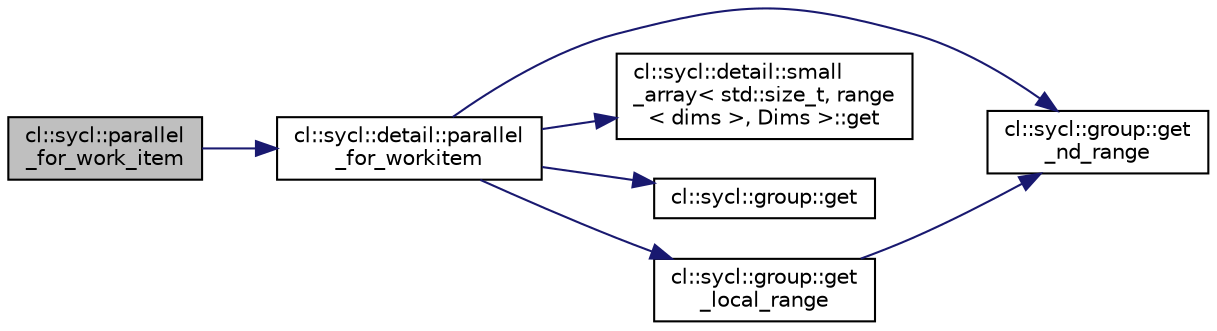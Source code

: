 digraph "cl::sycl::parallel_for_work_item"
{
 // INTERACTIVE_SVG=YES
  bgcolor="transparent";
  edge [fontname="Helvetica",fontsize="10",labelfontname="Helvetica",labelfontsize="10"];
  node [fontname="Helvetica",fontsize="10",shape=record];
  rankdir="LR";
  Node1 [label="cl::sycl::parallel\l_for_work_item",height=0.2,width=0.4,color="black", fillcolor="grey75", style="filled", fontcolor="black"];
  Node1 -> Node2 [color="midnightblue",fontsize="10",style="solid",fontname="Helvetica"];
  Node2 [label="cl::sycl::detail::parallel\l_for_workitem",height=0.2,width=0.4,color="black",URL="$group__parallelism.html#gaee40543200f4434f2d63d1f02621321a",tooltip="Implement the loop on the work-items inside a work-group. "];
  Node2 -> Node3 [color="midnightblue",fontsize="10",style="solid",fontname="Helvetica"];
  Node3 [label="cl::sycl::group::get\l_nd_range",height=0.2,width=0.4,color="black",URL="$group__parallelism.html#a85e5894039de77befed845734e305a93"];
  Node2 -> Node4 [color="midnightblue",fontsize="10",style="solid",fontname="Helvetica"];
  Node4 [label="cl::sycl::detail::small\l_array\< std::size_t, range\l\< dims \>, Dims \>::get",height=0.2,width=0.4,color="black",URL="$group__helpers.html#a17609386a684ec2649347c0328f82050",tooltip="Return the element of the array. "];
  Node2 -> Node5 [color="midnightblue",fontsize="10",style="solid",fontname="Helvetica"];
  Node5 [label="cl::sycl::group::get",height=0.2,width=0.4,color="black",URL="$group__parallelism.html#a1c2dc8ba6d58ec8077f16a63eb1bc446",tooltip="Return an id representing the index of the group within the nd_range for every dimension. "];
  Node2 -> Node6 [color="midnightblue",fontsize="10",style="solid",fontname="Helvetica"];
  Node6 [label="cl::sycl::group::get\l_local_range",height=0.2,width=0.4,color="black",URL="$group__parallelism.html#a34443b10048ef7bf76e609faba9399f5",tooltip="Get the local range for this work_group. "];
  Node6 -> Node3 [color="midnightblue",fontsize="10",style="solid",fontname="Helvetica"];
}

